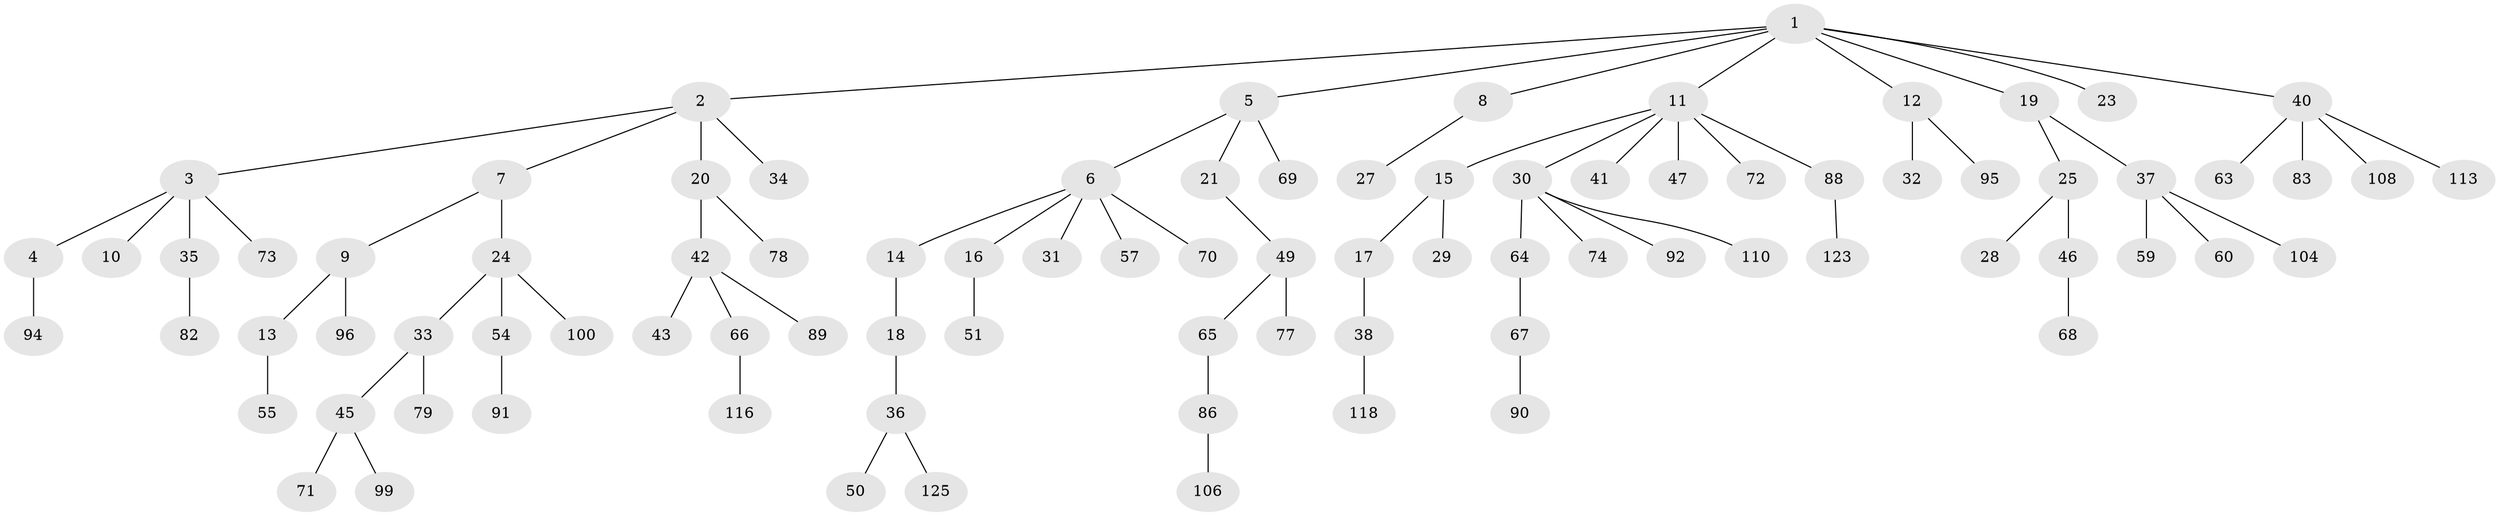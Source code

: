 // original degree distribution, {8: 0.007874015748031496, 5: 0.031496062992125984, 2: 0.2677165354330709, 4: 0.031496062992125984, 6: 0.015748031496062992, 3: 0.18110236220472442, 1: 0.4645669291338583}
// Generated by graph-tools (version 1.1) at 2025/19/03/04/25 18:19:13]
// undirected, 88 vertices, 87 edges
graph export_dot {
graph [start="1"]
  node [color=gray90,style=filled];
  1;
  2;
  3;
  4;
  5;
  6;
  7;
  8;
  9 [super="+26"];
  10 [super="+107"];
  11 [super="+39"];
  12 [super="+22"];
  13;
  14 [super="+81"];
  15;
  16;
  17;
  18 [super="+87"];
  19;
  20;
  21 [super="+61"];
  23 [super="+58"];
  24;
  25 [super="+111+97"];
  27;
  28;
  29 [super="+119"];
  30 [super="+62"];
  31;
  32 [super="+120"];
  33;
  34;
  35 [super="+44"];
  36;
  37;
  38;
  40;
  41;
  42 [super="+52"];
  43;
  45;
  46;
  47 [super="+56"];
  49;
  50 [super="+53"];
  51 [super="+76"];
  54;
  55 [super="+102"];
  57;
  59;
  60;
  63;
  64;
  65 [super="+80"];
  66;
  67;
  68;
  69;
  70;
  71 [super="+75"];
  72;
  73;
  74 [super="+93"];
  77;
  78;
  79;
  82;
  83 [super="+84"];
  86;
  88;
  89;
  90;
  91;
  92;
  94;
  95 [super="+101"];
  96;
  99;
  100;
  104;
  106 [super="+122"];
  108;
  110;
  113;
  116;
  118;
  123;
  125;
  1 -- 2;
  1 -- 5;
  1 -- 8;
  1 -- 11;
  1 -- 12;
  1 -- 19;
  1 -- 23;
  1 -- 40;
  2 -- 3;
  2 -- 7;
  2 -- 20;
  2 -- 34;
  3 -- 4;
  3 -- 10;
  3 -- 35;
  3 -- 73;
  4 -- 94;
  5 -- 6;
  5 -- 21;
  5 -- 69;
  6 -- 14;
  6 -- 16;
  6 -- 31;
  6 -- 57;
  6 -- 70;
  7 -- 9;
  7 -- 24;
  8 -- 27;
  9 -- 13;
  9 -- 96;
  11 -- 15;
  11 -- 30;
  11 -- 47;
  11 -- 88;
  11 -- 72;
  11 -- 41;
  12 -- 95;
  12 -- 32;
  13 -- 55;
  14 -- 18;
  15 -- 17;
  15 -- 29;
  16 -- 51;
  17 -- 38;
  18 -- 36;
  19 -- 25;
  19 -- 37;
  20 -- 42;
  20 -- 78;
  21 -- 49;
  24 -- 33;
  24 -- 54;
  24 -- 100;
  25 -- 28;
  25 -- 46;
  30 -- 92;
  30 -- 64;
  30 -- 74;
  30 -- 110;
  33 -- 45;
  33 -- 79;
  35 -- 82;
  36 -- 50;
  36 -- 125;
  37 -- 59;
  37 -- 60;
  37 -- 104;
  38 -- 118;
  40 -- 63;
  40 -- 83;
  40 -- 108;
  40 -- 113;
  42 -- 43;
  42 -- 89;
  42 -- 66;
  45 -- 71;
  45 -- 99;
  46 -- 68;
  49 -- 65;
  49 -- 77;
  54 -- 91;
  64 -- 67;
  65 -- 86;
  66 -- 116;
  67 -- 90;
  86 -- 106;
  88 -- 123;
}
